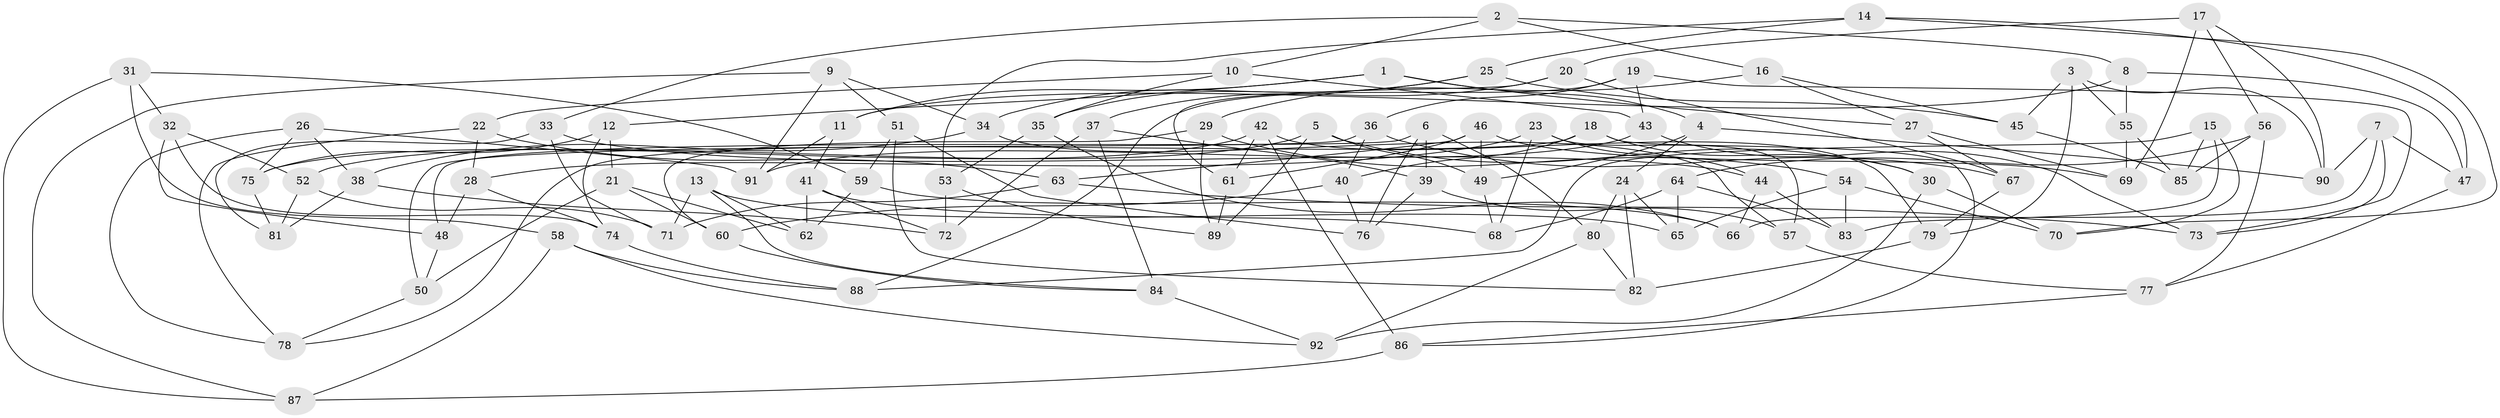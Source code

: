 // Generated by graph-tools (version 1.1) at 2025/11/02/27/25 16:11:48]
// undirected, 92 vertices, 184 edges
graph export_dot {
graph [start="1"]
  node [color=gray90,style=filled];
  1;
  2;
  3;
  4;
  5;
  6;
  7;
  8;
  9;
  10;
  11;
  12;
  13;
  14;
  15;
  16;
  17;
  18;
  19;
  20;
  21;
  22;
  23;
  24;
  25;
  26;
  27;
  28;
  29;
  30;
  31;
  32;
  33;
  34;
  35;
  36;
  37;
  38;
  39;
  40;
  41;
  42;
  43;
  44;
  45;
  46;
  47;
  48;
  49;
  50;
  51;
  52;
  53;
  54;
  55;
  56;
  57;
  58;
  59;
  60;
  61;
  62;
  63;
  64;
  65;
  66;
  67;
  68;
  69;
  70;
  71;
  72;
  73;
  74;
  75;
  76;
  77;
  78;
  79;
  80;
  81;
  82;
  83;
  84;
  85;
  86;
  87;
  88;
  89;
  90;
  91;
  92;
  1 -- 12;
  1 -- 27;
  1 -- 11;
  1 -- 4;
  2 -- 10;
  2 -- 33;
  2 -- 16;
  2 -- 8;
  3 -- 55;
  3 -- 45;
  3 -- 79;
  3 -- 90;
  4 -- 24;
  4 -- 49;
  4 -- 90;
  5 -- 52;
  5 -- 30;
  5 -- 49;
  5 -- 89;
  6 -- 39;
  6 -- 76;
  6 -- 80;
  6 -- 48;
  7 -- 66;
  7 -- 73;
  7 -- 90;
  7 -- 47;
  8 -- 11;
  8 -- 47;
  8 -- 55;
  9 -- 51;
  9 -- 91;
  9 -- 34;
  9 -- 87;
  10 -- 43;
  10 -- 35;
  10 -- 22;
  11 -- 91;
  11 -- 41;
  12 -- 21;
  12 -- 74;
  12 -- 75;
  13 -- 62;
  13 -- 84;
  13 -- 65;
  13 -- 71;
  14 -- 53;
  14 -- 25;
  14 -- 70;
  14 -- 47;
  15 -- 88;
  15 -- 85;
  15 -- 70;
  15 -- 83;
  16 -- 29;
  16 -- 27;
  16 -- 45;
  17 -- 90;
  17 -- 69;
  17 -- 56;
  17 -- 20;
  18 -- 86;
  18 -- 78;
  18 -- 30;
  18 -- 40;
  19 -- 88;
  19 -- 73;
  19 -- 43;
  19 -- 36;
  20 -- 61;
  20 -- 67;
  20 -- 37;
  21 -- 60;
  21 -- 62;
  21 -- 50;
  22 -- 28;
  22 -- 63;
  22 -- 78;
  23 -- 44;
  23 -- 68;
  23 -- 28;
  23 -- 57;
  24 -- 82;
  24 -- 80;
  24 -- 65;
  25 -- 45;
  25 -- 35;
  25 -- 34;
  26 -- 91;
  26 -- 38;
  26 -- 75;
  26 -- 78;
  27 -- 67;
  27 -- 69;
  28 -- 74;
  28 -- 48;
  29 -- 54;
  29 -- 89;
  29 -- 60;
  30 -- 70;
  30 -- 92;
  31 -- 58;
  31 -- 59;
  31 -- 87;
  31 -- 32;
  32 -- 48;
  32 -- 52;
  32 -- 74;
  33 -- 71;
  33 -- 81;
  33 -- 44;
  34 -- 57;
  34 -- 38;
  35 -- 66;
  35 -- 53;
  36 -- 40;
  36 -- 67;
  36 -- 50;
  37 -- 72;
  37 -- 84;
  37 -- 39;
  38 -- 72;
  38 -- 81;
  39 -- 57;
  39 -- 76;
  40 -- 60;
  40 -- 76;
  41 -- 62;
  41 -- 68;
  41 -- 72;
  42 -- 79;
  42 -- 86;
  42 -- 61;
  42 -- 75;
  43 -- 91;
  43 -- 73;
  44 -- 66;
  44 -- 83;
  45 -- 85;
  46 -- 49;
  46 -- 69;
  46 -- 63;
  46 -- 61;
  47 -- 77;
  48 -- 50;
  49 -- 68;
  50 -- 78;
  51 -- 59;
  51 -- 82;
  51 -- 76;
  52 -- 71;
  52 -- 81;
  53 -- 89;
  53 -- 72;
  54 -- 65;
  54 -- 70;
  54 -- 83;
  55 -- 85;
  55 -- 69;
  56 -- 85;
  56 -- 64;
  56 -- 77;
  57 -- 77;
  58 -- 88;
  58 -- 92;
  58 -- 87;
  59 -- 62;
  59 -- 66;
  60 -- 84;
  61 -- 89;
  63 -- 73;
  63 -- 71;
  64 -- 65;
  64 -- 83;
  64 -- 68;
  67 -- 79;
  74 -- 88;
  75 -- 81;
  77 -- 86;
  79 -- 82;
  80 -- 82;
  80 -- 92;
  84 -- 92;
  86 -- 87;
}
